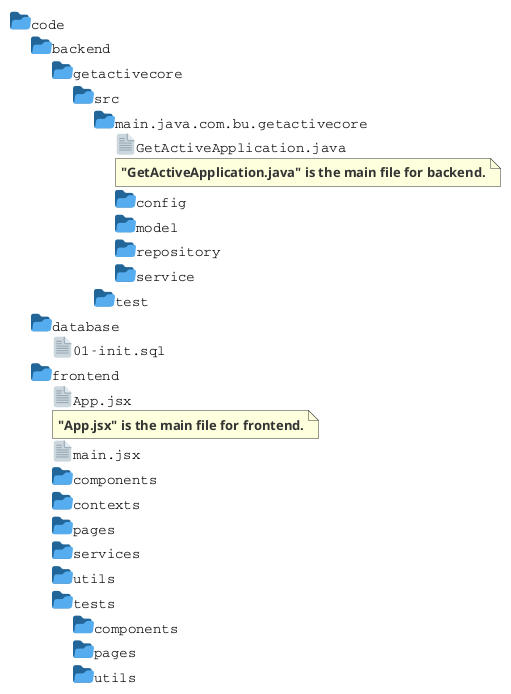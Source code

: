 @startfiles
/code/backend/getactivecore/src/main.java.com.bu.getactivecore/GetActiveApplication.java
<note>
"GetActiveApplication.java" is the main file for backend.
</note>
/code/backend/getactivecore/src/main.java.com.bu.getactivecore/config/
/code/backend/getactivecore/src/main.java.com.bu.getactivecore/model/
/code/backend/getactivecore/src/main.java.com.bu.getactivecore/repository/
/code/backend/getactivecore/src/main.java.com.bu.getactivecore/service/
/code/backend/getactivecore/src/test/

/code/database/01-init.sql

/code/frontend/App.jsx 
<note>
"App.jsx" is the main file for frontend.
</note>
/code/frontend/main.jsx
/code/frontend/components/
/code/frontend/contexts/
/code/frontend/pages/
/code/frontend/services/
/code/frontend/utils/
/code/frontend/tests/components/
/code/frontend/tests/pages/
/code/frontend/tests/utils/

@endfiles